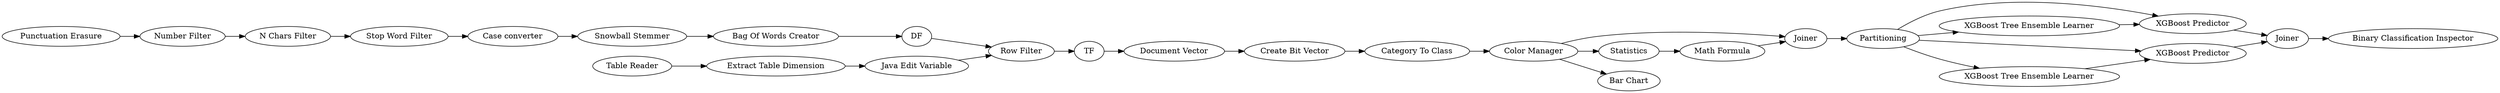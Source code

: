 digraph {
	"3801958080802859640_66" [label="Extract Table Dimension"]
	"3801958080802859640_71" [label="Row Filter"]
	"-1704183010224141374_375" [label=Joiner]
	"-1704183010224141374_378" [label=Joiner]
	"3801958080802859640_275" [label="Category To Class"]
	"3801958080802859640_68" [label="Bag Of Words Creator"]
	"3801958080802859640_67" [label="Java Edit Variable"]
	"3801958080802859640_29" [label="Punctuation Erasure"]
	"3801958080802859640_33" [label="Case converter"]
	"-1704183010224141374_380" [label="Table Reader"]
	"3801958080802859640_292" [label="Document Vector"]
	"-1704183010224141374_277" [label=Partitioning]
	"3801958080802859640_30" [label="Number Filter"]
	"-1704183010224141374_373" [label=Statistics]
	"3801958080802859640_69" [label="Stop Word Filter"]
	"3801958080802859640_34" [label="Snowball Stemmer"]
	"3801958080802859640_70" [label=DF]
	"-1704183010224141374_377" [label="XGBoost Predictor"]
	"-1704183010224141374_376" [label="XGBoost Tree Ensemble Learner"]
	"3801958080802859640_12" [label=TF]
	"3801958080802859640_31" [label="N Chars Filter"]
	"3801958080802859640_361" [label="Create Bit Vector"]
	"-1704183010224141374_299" [label="XGBoost Predictor"]
	"-1704183010224141374_362" [label="Binary Classification Inspector"]
	"-1704183010224141374_276" [label="Color Manager"]
	"-1704183010224141374_363" [label="XGBoost Tree Ensemble Learner"]
	"-1704183010224141374_381" [label="Bar Chart"]
	"-1704183010224141374_374" [label="Math Formula"]
	"3801958080802859640_275" -> "-1704183010224141374_276"
	"3801958080802859640_12" -> "3801958080802859640_292"
	"-1704183010224141374_374" -> "-1704183010224141374_375"
	"-1704183010224141374_299" -> "-1704183010224141374_378"
	"3801958080802859640_30" -> "3801958080802859640_31"
	"-1704183010224141374_363" -> "-1704183010224141374_299"
	"-1704183010224141374_375" -> "-1704183010224141374_277"
	"-1704183010224141374_378" -> "-1704183010224141374_362"
	"-1704183010224141374_276" -> "-1704183010224141374_373"
	"3801958080802859640_67" -> "3801958080802859640_71"
	"-1704183010224141374_380" -> "3801958080802859640_66"
	"3801958080802859640_66" -> "3801958080802859640_67"
	"3801958080802859640_361" -> "3801958080802859640_275"
	"3801958080802859640_31" -> "3801958080802859640_69"
	"-1704183010224141374_373" -> "-1704183010224141374_374"
	"3801958080802859640_29" -> "3801958080802859640_30"
	"-1704183010224141374_277" -> "-1704183010224141374_299"
	"3801958080802859640_71" -> "3801958080802859640_12"
	"-1704183010224141374_376" -> "-1704183010224141374_377"
	"3801958080802859640_69" -> "3801958080802859640_33"
	"-1704183010224141374_276" -> "-1704183010224141374_375"
	"-1704183010224141374_277" -> "-1704183010224141374_363"
	"3801958080802859640_68" -> "3801958080802859640_70"
	"3801958080802859640_292" -> "3801958080802859640_361"
	"-1704183010224141374_377" -> "-1704183010224141374_378"
	"-1704183010224141374_277" -> "-1704183010224141374_376"
	"-1704183010224141374_277" -> "-1704183010224141374_377"
	"-1704183010224141374_276" -> "-1704183010224141374_381"
	"3801958080802859640_70" -> "3801958080802859640_71"
	"3801958080802859640_33" -> "3801958080802859640_34"
	"3801958080802859640_34" -> "3801958080802859640_68"
	rankdir=LR
}
